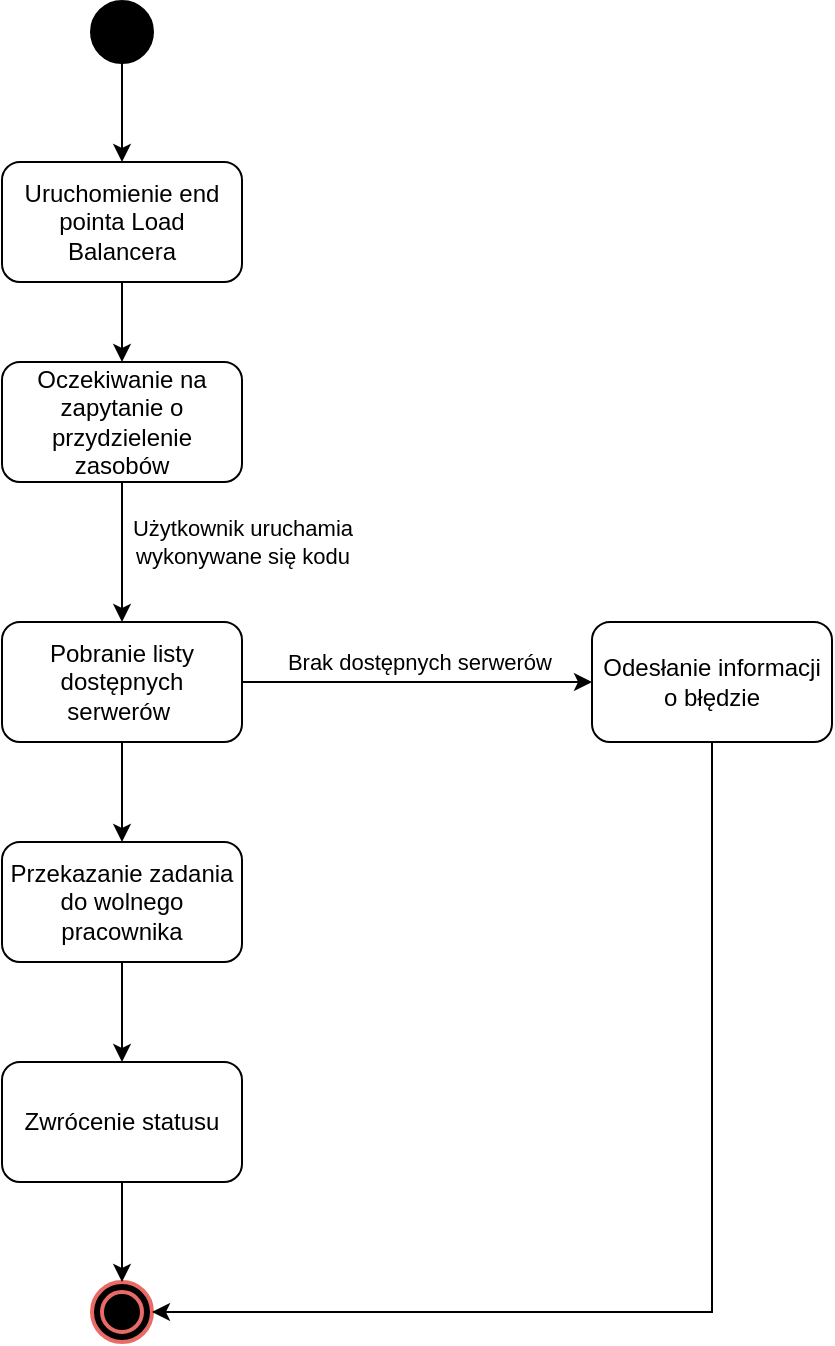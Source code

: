 <mxfile version="23.0.2" type="device">
  <diagram name="Strona-1" id="P0eVOyG5_RVOKSIzQoQu">
    <mxGraphModel dx="952" dy="754" grid="1" gridSize="10" guides="1" tooltips="1" connect="1" arrows="1" fold="1" page="1" pageScale="1" pageWidth="827" pageHeight="1169" math="0" shadow="0">
      <root>
        <mxCell id="0" />
        <mxCell id="1" parent="0" />
        <mxCell id="TKzSG03XWiKY2Yh5fDTk-5" style="edgeStyle=orthogonalEdgeStyle;rounded=0;orthogonalLoop=1;jettySize=auto;html=1;" edge="1" parent="1" source="TKzSG03XWiKY2Yh5fDTk-1" target="TKzSG03XWiKY2Yh5fDTk-4">
          <mxGeometry relative="1" as="geometry" />
        </mxCell>
        <mxCell id="TKzSG03XWiKY2Yh5fDTk-1" value="" style="strokeWidth=2;html=1;shape=mxgraph.flowchart.start_2;whiteSpace=wrap;fillColor=#000000;" vertex="1" parent="1">
          <mxGeometry x="140" y="160" width="30" height="30" as="geometry" />
        </mxCell>
        <mxCell id="TKzSG03XWiKY2Yh5fDTk-2" value="" style="ellipse;shape=doubleEllipse;whiteSpace=wrap;html=1;fillColor=#000000;strokeColor=#EA6B66;perimeterSpacing=0;strokeWidth=2;" vertex="1" parent="1">
          <mxGeometry x="140" y="800" width="30" height="30" as="geometry" />
        </mxCell>
        <mxCell id="TKzSG03XWiKY2Yh5fDTk-7" style="edgeStyle=orthogonalEdgeStyle;rounded=0;orthogonalLoop=1;jettySize=auto;html=1;" edge="1" parent="1" source="TKzSG03XWiKY2Yh5fDTk-4" target="TKzSG03XWiKY2Yh5fDTk-6">
          <mxGeometry relative="1" as="geometry" />
        </mxCell>
        <mxCell id="TKzSG03XWiKY2Yh5fDTk-4" value="Uruchomienie end pointa Load Balancera" style="rounded=1;whiteSpace=wrap;html=1;" vertex="1" parent="1">
          <mxGeometry x="95" y="240" width="120" height="60" as="geometry" />
        </mxCell>
        <mxCell id="TKzSG03XWiKY2Yh5fDTk-11" value="" style="edgeStyle=orthogonalEdgeStyle;rounded=0;orthogonalLoop=1;jettySize=auto;html=1;" edge="1" parent="1" source="TKzSG03XWiKY2Yh5fDTk-6" target="TKzSG03XWiKY2Yh5fDTk-10">
          <mxGeometry relative="1" as="geometry" />
        </mxCell>
        <mxCell id="TKzSG03XWiKY2Yh5fDTk-15" value="Użytkownik uruchamia &lt;br&gt;wykonywane się kodu" style="edgeLabel;html=1;align=center;verticalAlign=middle;resizable=0;points=[];" vertex="1" connectable="0" parent="TKzSG03XWiKY2Yh5fDTk-11">
          <mxGeometry x="-0.2" y="4" relative="1" as="geometry">
            <mxPoint x="56" y="2" as="offset" />
          </mxGeometry>
        </mxCell>
        <mxCell id="TKzSG03XWiKY2Yh5fDTk-6" value="Oczekiwanie na zapytanie o przydzielenie zasobów" style="rounded=1;whiteSpace=wrap;html=1;" vertex="1" parent="1">
          <mxGeometry x="95" y="340" width="120" height="60" as="geometry" />
        </mxCell>
        <mxCell id="TKzSG03XWiKY2Yh5fDTk-13" value="" style="edgeStyle=orthogonalEdgeStyle;rounded=0;orthogonalLoop=1;jettySize=auto;html=1;" edge="1" parent="1" source="TKzSG03XWiKY2Yh5fDTk-10" target="TKzSG03XWiKY2Yh5fDTk-12">
          <mxGeometry relative="1" as="geometry" />
        </mxCell>
        <mxCell id="TKzSG03XWiKY2Yh5fDTk-14" value="Brak dostępnych serwerów&amp;nbsp;" style="edgeLabel;html=1;align=center;verticalAlign=middle;resizable=0;points=[];" vertex="1" connectable="0" parent="TKzSG03XWiKY2Yh5fDTk-13">
          <mxGeometry x="0.025" y="3" relative="1" as="geometry">
            <mxPoint y="-7" as="offset" />
          </mxGeometry>
        </mxCell>
        <mxCell id="TKzSG03XWiKY2Yh5fDTk-17" value="" style="edgeStyle=orthogonalEdgeStyle;rounded=0;orthogonalLoop=1;jettySize=auto;html=1;" edge="1" parent="1" source="TKzSG03XWiKY2Yh5fDTk-10" target="TKzSG03XWiKY2Yh5fDTk-16">
          <mxGeometry relative="1" as="geometry" />
        </mxCell>
        <mxCell id="TKzSG03XWiKY2Yh5fDTk-10" value="Pobranie listy dostępnych serwerów&amp;nbsp;" style="whiteSpace=wrap;html=1;rounded=1;" vertex="1" parent="1">
          <mxGeometry x="95" y="470" width="120" height="60" as="geometry" />
        </mxCell>
        <mxCell id="TKzSG03XWiKY2Yh5fDTk-21" style="edgeStyle=orthogonalEdgeStyle;rounded=0;orthogonalLoop=1;jettySize=auto;html=1;" edge="1" parent="1" source="TKzSG03XWiKY2Yh5fDTk-12" target="TKzSG03XWiKY2Yh5fDTk-2">
          <mxGeometry relative="1" as="geometry">
            <Array as="points">
              <mxPoint x="450" y="815" />
            </Array>
          </mxGeometry>
        </mxCell>
        <mxCell id="TKzSG03XWiKY2Yh5fDTk-12" value="Odesłanie informacji o błędzie" style="whiteSpace=wrap;html=1;rounded=1;" vertex="1" parent="1">
          <mxGeometry x="390" y="470" width="120" height="60" as="geometry" />
        </mxCell>
        <mxCell id="TKzSG03XWiKY2Yh5fDTk-19" value="" style="edgeStyle=orthogonalEdgeStyle;rounded=0;orthogonalLoop=1;jettySize=auto;html=1;" edge="1" parent="1" source="TKzSG03XWiKY2Yh5fDTk-16" target="TKzSG03XWiKY2Yh5fDTk-18">
          <mxGeometry relative="1" as="geometry" />
        </mxCell>
        <mxCell id="TKzSG03XWiKY2Yh5fDTk-16" value="Przekazanie zadania do wolnego pracownika" style="whiteSpace=wrap;html=1;rounded=1;" vertex="1" parent="1">
          <mxGeometry x="95" y="580" width="120" height="60" as="geometry" />
        </mxCell>
        <mxCell id="TKzSG03XWiKY2Yh5fDTk-20" style="edgeStyle=orthogonalEdgeStyle;rounded=0;orthogonalLoop=1;jettySize=auto;html=1;entryX=0.5;entryY=0;entryDx=0;entryDy=0;" edge="1" parent="1" source="TKzSG03XWiKY2Yh5fDTk-18" target="TKzSG03XWiKY2Yh5fDTk-2">
          <mxGeometry relative="1" as="geometry" />
        </mxCell>
        <mxCell id="TKzSG03XWiKY2Yh5fDTk-18" value="Zwrócenie statusu" style="whiteSpace=wrap;html=1;rounded=1;" vertex="1" parent="1">
          <mxGeometry x="95" y="690" width="120" height="60" as="geometry" />
        </mxCell>
      </root>
    </mxGraphModel>
  </diagram>
</mxfile>
